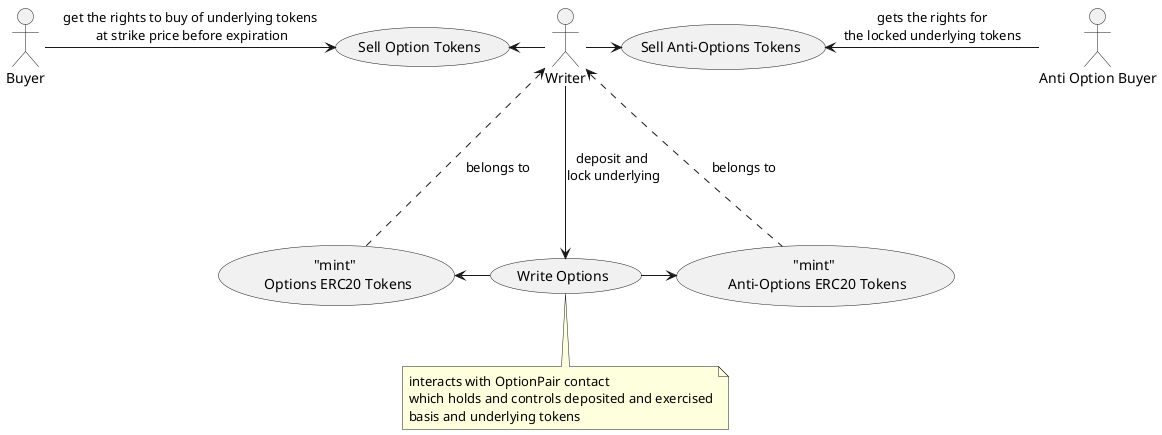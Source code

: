 @startuml
:Writer: as Writer
(Write Options) as (write)
("mint" \n Options ERC20 Tokens) as (genOpts)
("mint" \n Anti-Options ERC20 Tokens) as (genAntiOpts)

Writer -down-> (write): deposit and \nlock underlying

(write) -left-> (genOpts)

(write) -right-> (genAntiOpts)

(genOpts) .up..> Writer: belongs to
(genAntiOpts) .up..> Writer: belongs to

(Sell Option Tokens) as sellOpts
(Sell Anti-Options Tokens) as sellAntiOpts

Writer -left-> sellOpts
sellOpts <-left- Buyer: get the rights to buy of underlying tokens\n at strike price before expiration
Writer -right-> sellAntiOpts
sellAntiOpts <-right- :Anti Option Buyer: :  gets the rights for\nthe locked underlying tokens

note bottom of (write)
interacts with OptionPair contact
which holds and controls deposited and exercised
basis and underlying tokens
end note

@enduml
